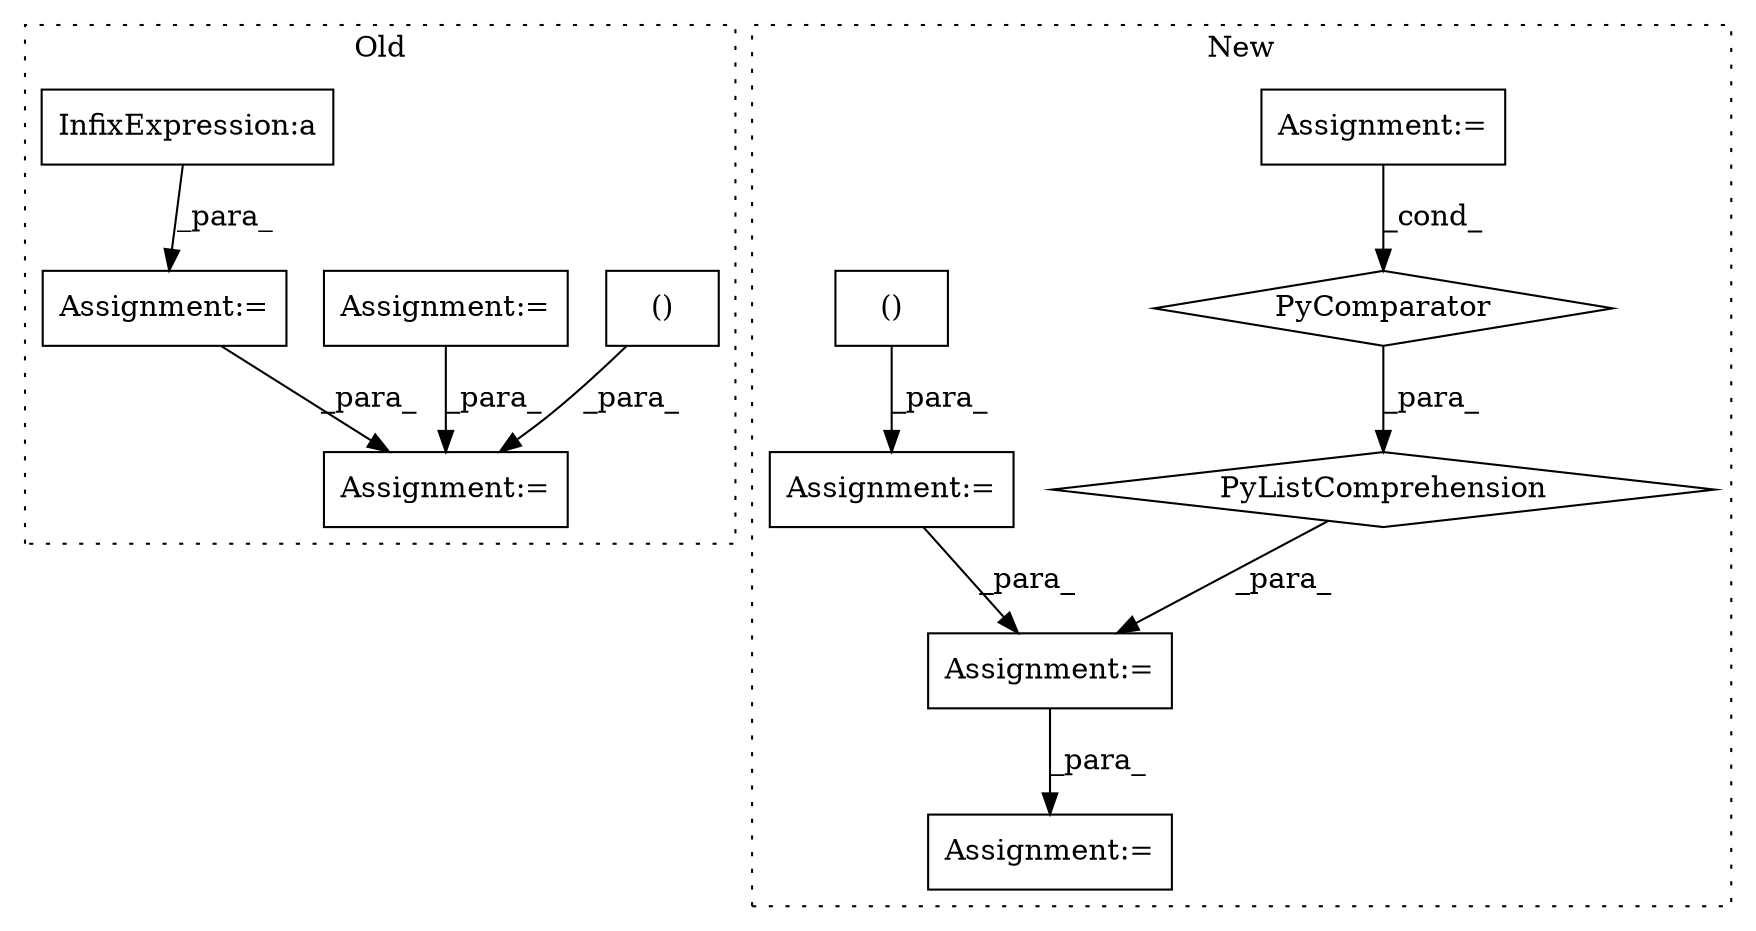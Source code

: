 digraph G {
subgraph cluster0 {
1 [label="()" a="106" s="482" l="17" shape="box"];
6 [label="Assignment:=" a="7" s="751" l="1" shape="box"];
8 [label="Assignment:=" a="7" s="662" l="1" shape="box"];
9 [label="Assignment:=" a="7" s="415" l="1" shape="box"];
11 [label="InfixExpression:a" a="27" s="721" l="3" shape="box"];
label = "Old";
style="dotted";
}
subgraph cluster1 {
2 [label="PyListComprehension" a="109" s="228" l="99" shape="diamond"];
3 [label="PyComparator" a="113" s="296" l="23" shape="diamond"];
4 [label="Assignment:=" a="7" s="296" l="23" shape="box"];
5 [label="Assignment:=" a="7" s="719" l="1" shape="box"];
7 [label="Assignment:=" a="7" s="667" l="1" shape="box"];
10 [label="Assignment:=" a="7" s="590" l="1" shape="box"];
12 [label="()" a="106" s="622" l="24" shape="box"];
label = "New";
style="dotted";
}
1 -> 6 [label="_para_"];
2 -> 7 [label="_para_"];
3 -> 2 [label="_para_"];
4 -> 3 [label="_cond_"];
7 -> 5 [label="_para_"];
8 -> 6 [label="_para_"];
9 -> 6 [label="_para_"];
10 -> 7 [label="_para_"];
11 -> 8 [label="_para_"];
12 -> 10 [label="_para_"];
}